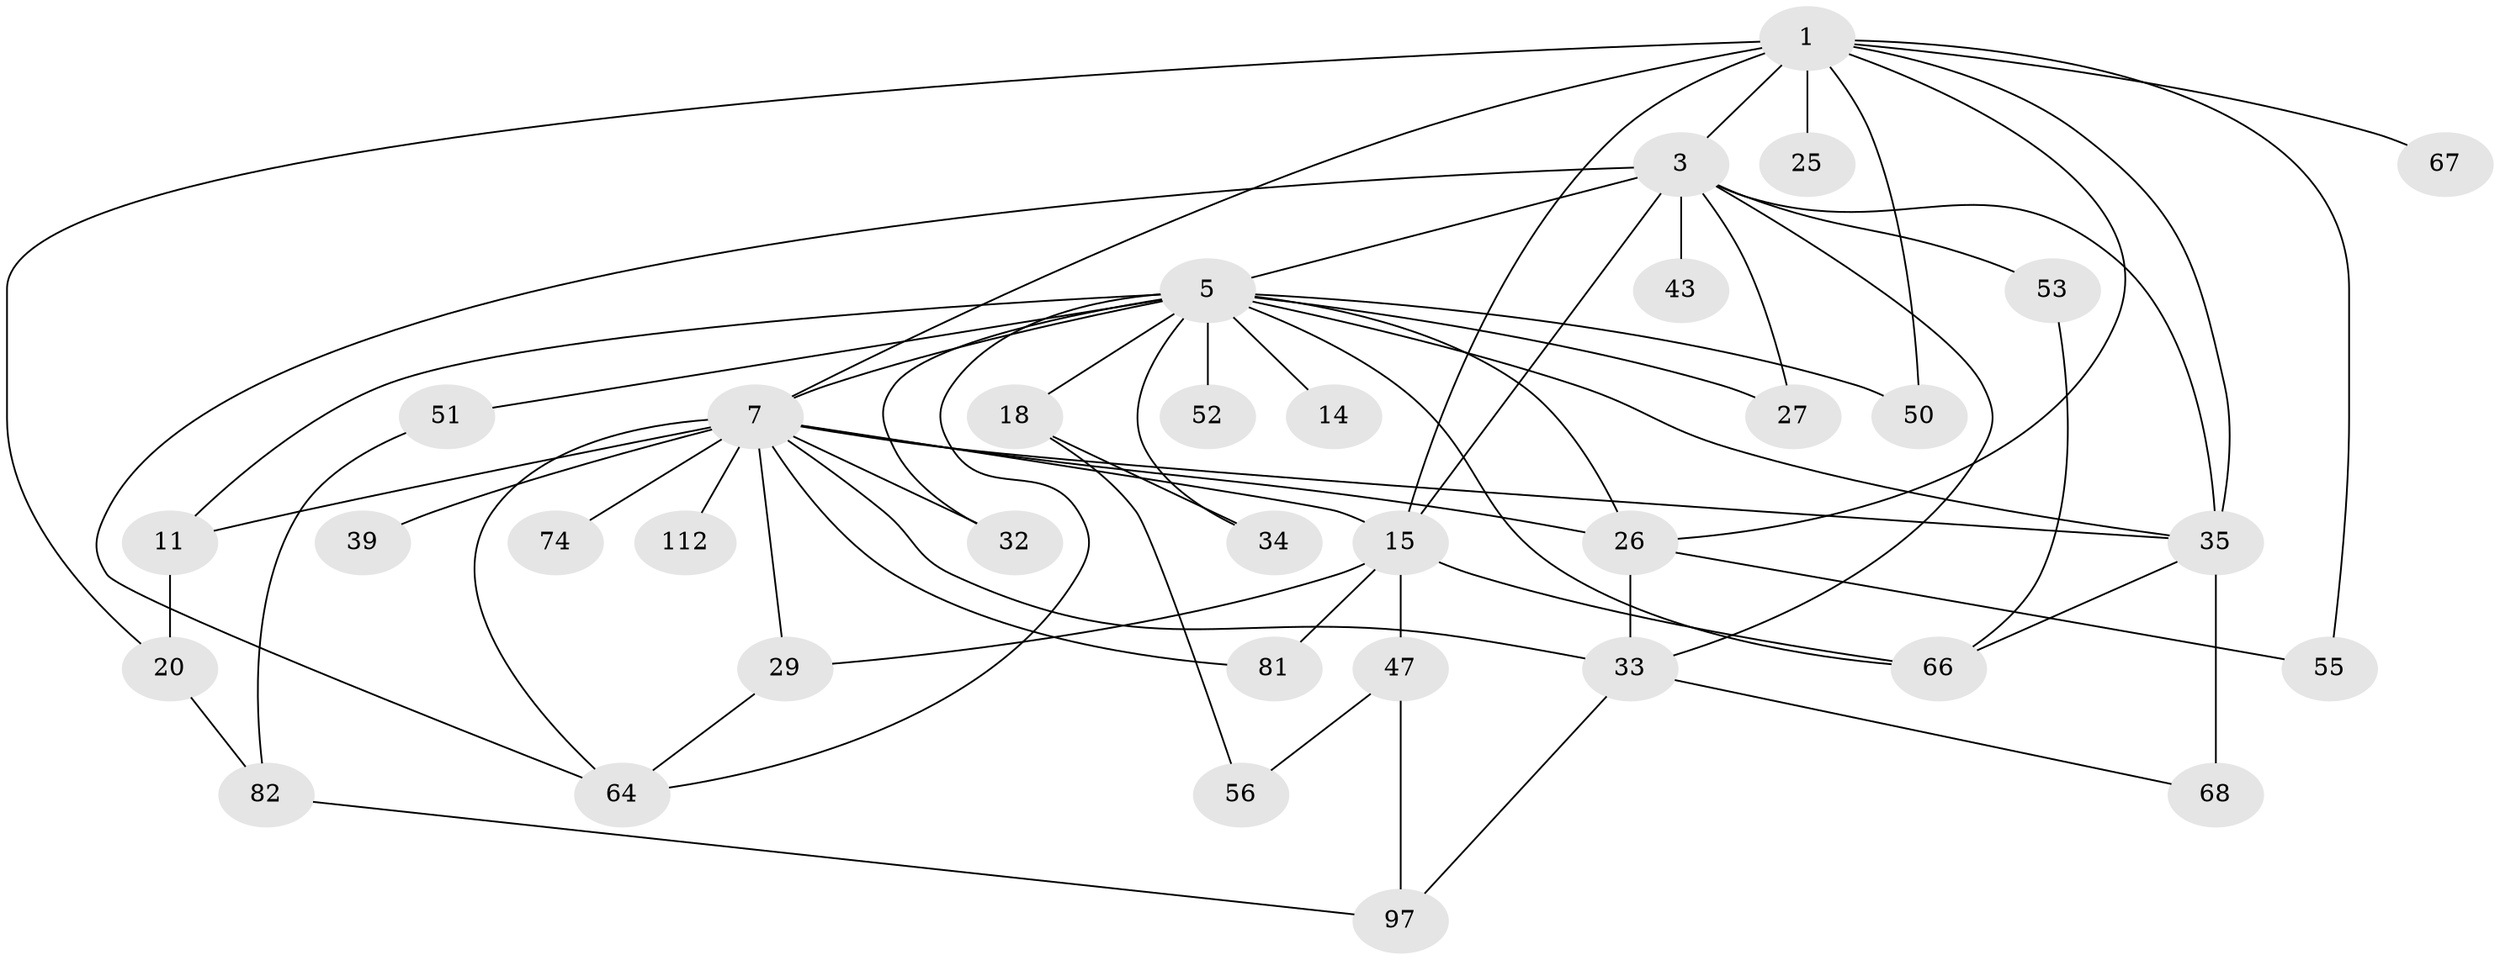 // original degree distribution, {4: 0.1016949152542373, 5: 0.09322033898305085, 8: 0.00847457627118644, 6: 0.03389830508474576, 3: 0.2033898305084746, 1: 0.2542372881355932, 2: 0.2966101694915254, 7: 0.00847457627118644}
// Generated by graph-tools (version 1.1) at 2025/16/03/04/25 18:16:52]
// undirected, 35 vertices, 64 edges
graph export_dot {
graph [start="1"]
  node [color=gray90,style=filled];
  1 [super="+22+2+4"];
  3 [super="+16"];
  5 [super="+9+8+6"];
  7 [super="+17+10+21+95"];
  11 [super="+58+13"];
  14;
  15 [super="+19+31"];
  18 [super="+30"];
  20 [super="+44+28"];
  25;
  26 [super="+80+49"];
  27;
  29 [super="+46"];
  32;
  33 [super="+92+63"];
  34 [super="+69+65"];
  35 [super="+59+42+48+79+57"];
  39;
  43;
  47 [super="+62+115"];
  50;
  51 [super="+60+73"];
  52 [super="+76"];
  53;
  55;
  56 [super="+83"];
  64 [super="+75"];
  66 [super="+77"];
  67;
  68;
  74;
  81;
  82;
  97 [super="+105+104"];
  112;
  1 -- 50;
  1 -- 20;
  1 -- 67;
  1 -- 26;
  1 -- 3;
  1 -- 55;
  1 -- 35;
  1 -- 25;
  1 -- 7 [weight=2];
  1 -- 15;
  3 -- 5;
  3 -- 43;
  3 -- 64;
  3 -- 53;
  3 -- 27;
  3 -- 33;
  3 -- 15;
  3 -- 35 [weight=4];
  5 -- 7;
  5 -- 32;
  5 -- 66;
  5 -- 18;
  5 -- 27;
  5 -- 14;
  5 -- 64;
  5 -- 50;
  5 -- 51;
  5 -- 52 [weight=2];
  5 -- 26;
  5 -- 35;
  5 -- 11;
  5 -- 34;
  7 -- 11;
  7 -- 15;
  7 -- 33;
  7 -- 32;
  7 -- 81;
  7 -- 64;
  7 -- 112;
  7 -- 29;
  7 -- 74 [weight=2];
  7 -- 39;
  7 -- 26 [weight=2];
  7 -- 35;
  11 -- 20 [weight=2];
  15 -- 29;
  15 -- 81;
  15 -- 66;
  15 -- 47;
  18 -- 56;
  18 -- 34;
  20 -- 82;
  26 -- 33;
  26 -- 55;
  29 -- 64;
  33 -- 68;
  33 -- 97;
  35 -- 68 [weight=2];
  35 -- 66;
  47 -- 97;
  47 -- 56;
  51 -- 82;
  53 -- 66;
  82 -- 97;
}
